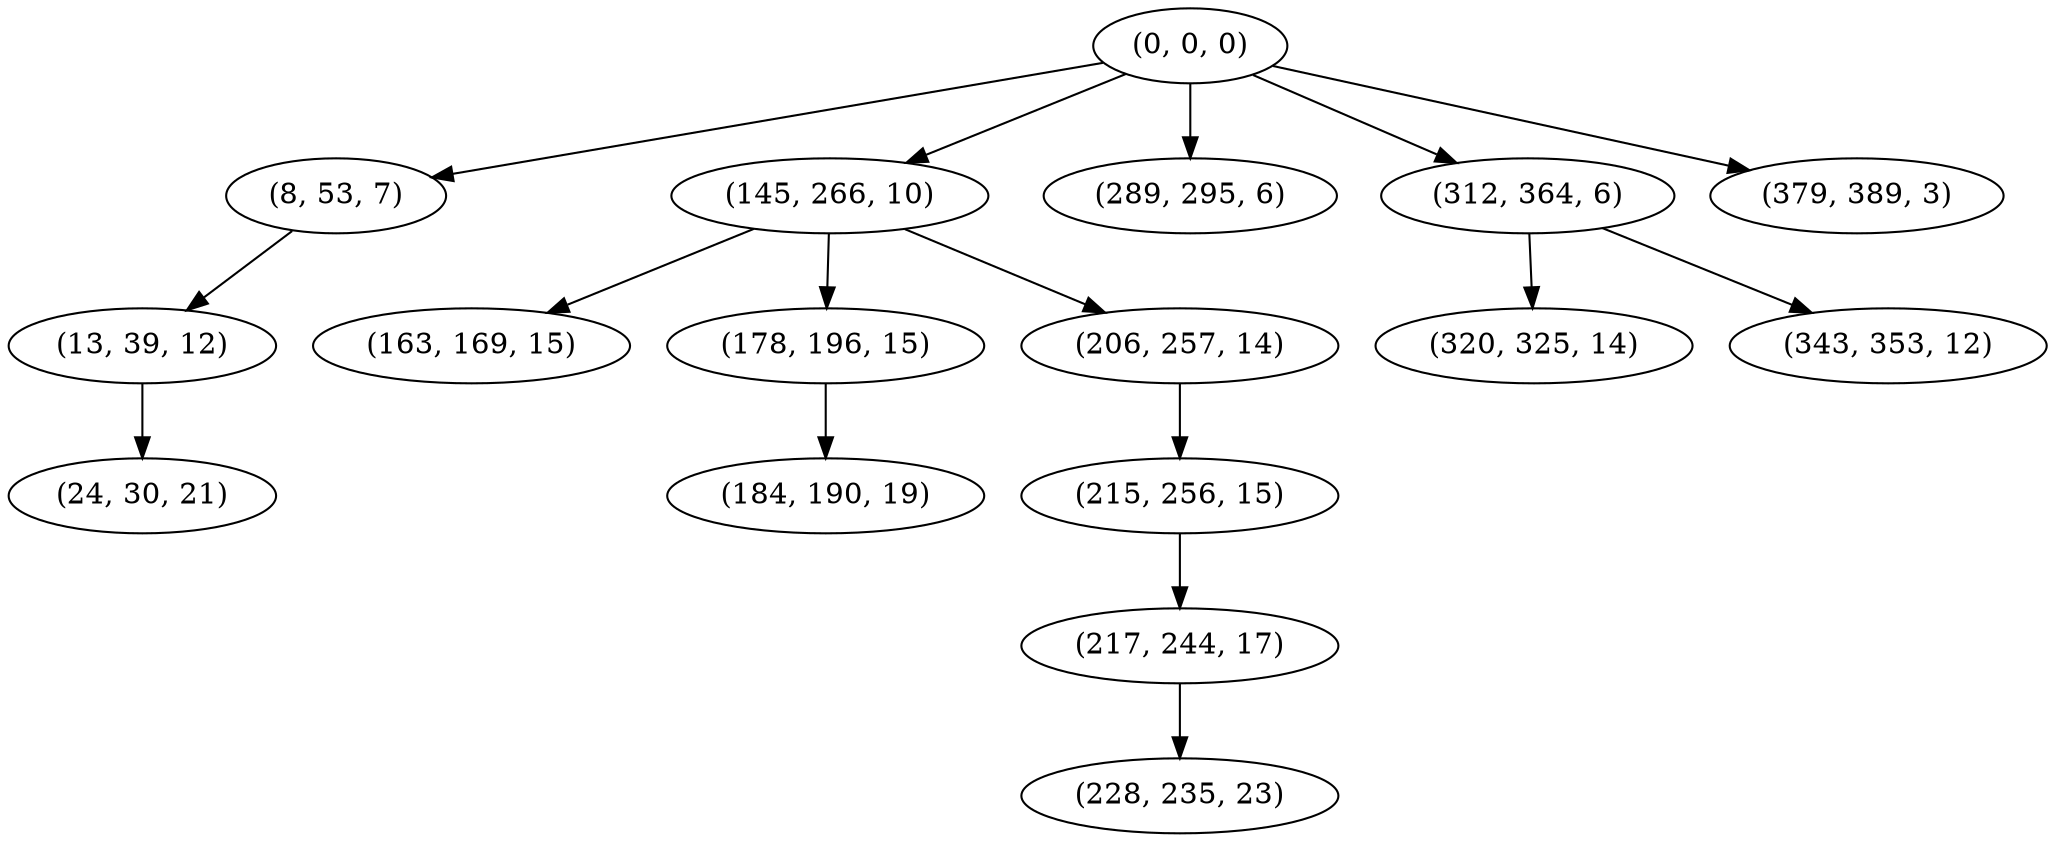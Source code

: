 digraph tree {
    "(0, 0, 0)";
    "(8, 53, 7)";
    "(13, 39, 12)";
    "(24, 30, 21)";
    "(145, 266, 10)";
    "(163, 169, 15)";
    "(178, 196, 15)";
    "(184, 190, 19)";
    "(206, 257, 14)";
    "(215, 256, 15)";
    "(217, 244, 17)";
    "(228, 235, 23)";
    "(289, 295, 6)";
    "(312, 364, 6)";
    "(320, 325, 14)";
    "(343, 353, 12)";
    "(379, 389, 3)";
    "(0, 0, 0)" -> "(8, 53, 7)";
    "(0, 0, 0)" -> "(145, 266, 10)";
    "(0, 0, 0)" -> "(289, 295, 6)";
    "(0, 0, 0)" -> "(312, 364, 6)";
    "(0, 0, 0)" -> "(379, 389, 3)";
    "(8, 53, 7)" -> "(13, 39, 12)";
    "(13, 39, 12)" -> "(24, 30, 21)";
    "(145, 266, 10)" -> "(163, 169, 15)";
    "(145, 266, 10)" -> "(178, 196, 15)";
    "(145, 266, 10)" -> "(206, 257, 14)";
    "(178, 196, 15)" -> "(184, 190, 19)";
    "(206, 257, 14)" -> "(215, 256, 15)";
    "(215, 256, 15)" -> "(217, 244, 17)";
    "(217, 244, 17)" -> "(228, 235, 23)";
    "(312, 364, 6)" -> "(320, 325, 14)";
    "(312, 364, 6)" -> "(343, 353, 12)";
}
